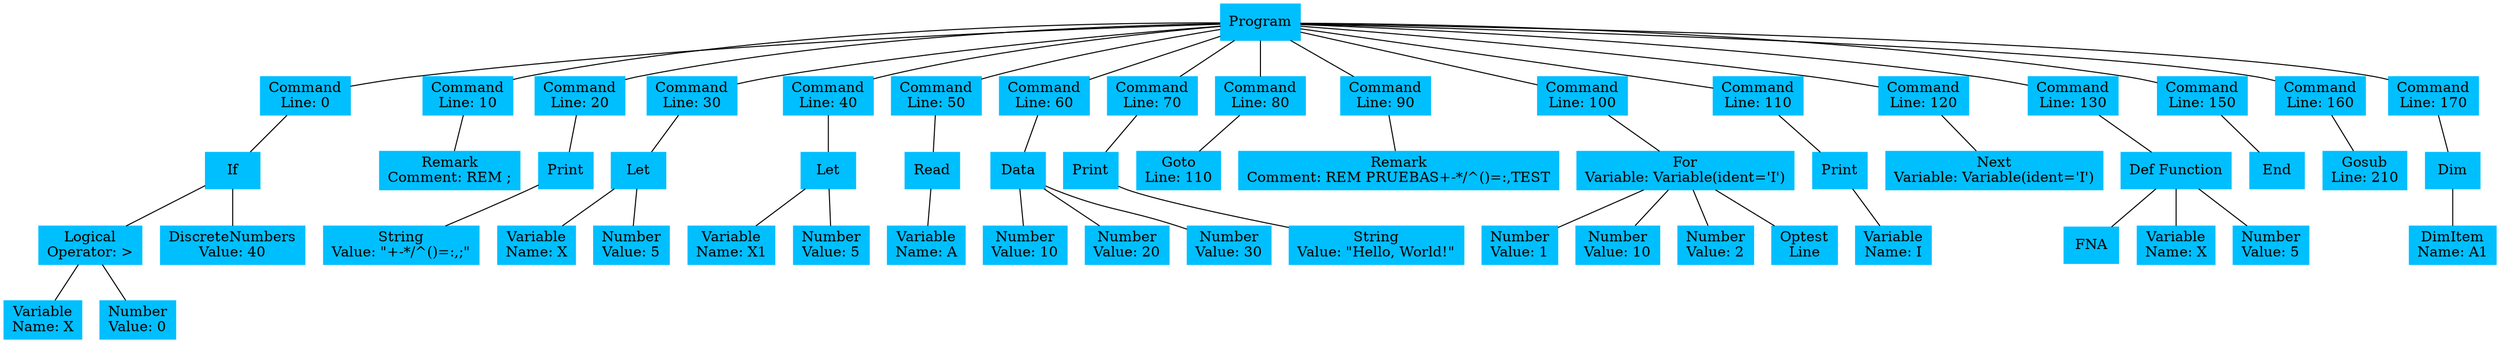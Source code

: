 digraph AST {
	node [color=deepskyblue shape=box style=filled]
	edge [arrowhead=none]
	n01 [label=Program]
	n02 [label="Command
Line: 0"]
	n03 [label=If]
	n04 [label="Logical
Operator: >"]
	n05 [label="Variable
Name: X"]
	n04 -> n05
	n06 [label="Number
Value: 0"]
	n04 -> n06
	n03 -> n04
	n07 [label="DiscreteNumbers
Value: 40"]
	n03 -> n07
	n02 -> n03
	n01 -> n02
	n08 [label="Command
Line: 10"]
	n09 [label="Remark
Comment: REM ;
"]
	n08 -> n09
	n01 -> n08
	n10 [label="Command
Line: 20"]
	n11 [label=Print]
	n12 [label="String
Value: \"+-*/^()=:,;\""]
	n11 -> n12
	n10 -> n11
	n01 -> n10
	n13 [label="Command
Line: 30"]
	n14 [label=Let]
	n15 [label="Variable
Name: X"]
	n14 -> n15
	n16 [label="Number
Value: 5"]
	n14 -> n16
	n13 -> n14
	n01 -> n13
	n17 [label="Command
Line: 40"]
	n18 [label=Let]
	n19 [label="Variable
Name: X1"]
	n18 -> n19
	n20 [label="Number
Value: 5"]
	n18 -> n20
	n17 -> n18
	n01 -> n17
	n21 [label="Command
Line: 50"]
	n22 [label=Read]
	n23 [label="Variable
Name: A"]
	n22 -> n23
	n21 -> n22
	n01 -> n21
	n24 [label="Command
Line: 60"]
	n25 [label=Data]
	n26 [label="Number
Value: 10"]
	n25 -> n26
	n27 [label="Number
Value: 20"]
	n25 -> n27
	n28 [label="Number
Value: 30"]
	n25 -> n28
	n24 -> n25
	n01 -> n24
	n29 [label="Command
Line: 70"]
	n30 [label=Print]
	n31 [label="String
Value: \"Hello, World!\""]
	n30 -> n31
	n29 -> n30
	n01 -> n29
	n32 [label="Command
Line: 80"]
	n33 [label="Goto
Line: 110"]
	n32 -> n33
	n01 -> n32
	n34 [label="Command
Line: 90"]
	n35 [label="Remark
Comment: REM PRUEBAS+-*/^()=:,TEST
"]
	n34 -> n35
	n01 -> n34
	n36 [label="Command
Line: 100"]
	n37 [label="For
Variable: Variable(ident='I')"]
	n38 [label="Number
Value: 1"]
	n37 -> n38
	n39 [label="Number
Value: 10"]
	n37 -> n39
	n40 [label="Number
Value: 2"]
	n37 -> n40
	n37 -> "Optest
Line":" 2"
	n36 -> n37
	n01 -> n36
	n41 [label="Command
Line: 110"]
	n42 [label=Print]
	n43 [label="Variable
Name: I"]
	n42 -> n43
	n41 -> n42
	n01 -> n41
	n44 [label="Command
Line: 120"]
	n45 [label="Next
Variable: Variable(ident='I')"]
	n44 -> n45
	n01 -> n44
	n46 [label="Command
Line: 130"]
	n47 [label="Def Function"]
	n47 -> FNA
	n48 [label="Variable
Name: X"]
	n47 -> n48
	n49 [label="Number
Value: 5"]
	n47 -> n49
	n46 -> n47
	n01 -> n46
	n50 [label="Command
Line: 150"]
	n51 [label=End]
	n50 -> n51
	n01 -> n50
	n52 [label="Command
Line: 160"]
	n53 [label="Gosub
Line: 210"]
	n52 -> n53
	n01 -> n52
	n54 [label="Command
Line: 170"]
	n55 [label=Dim]
	n56 [label="DimItem
Name: A1"]
	n55 -> n56
	n54 -> n55
	n01 -> n54
}
